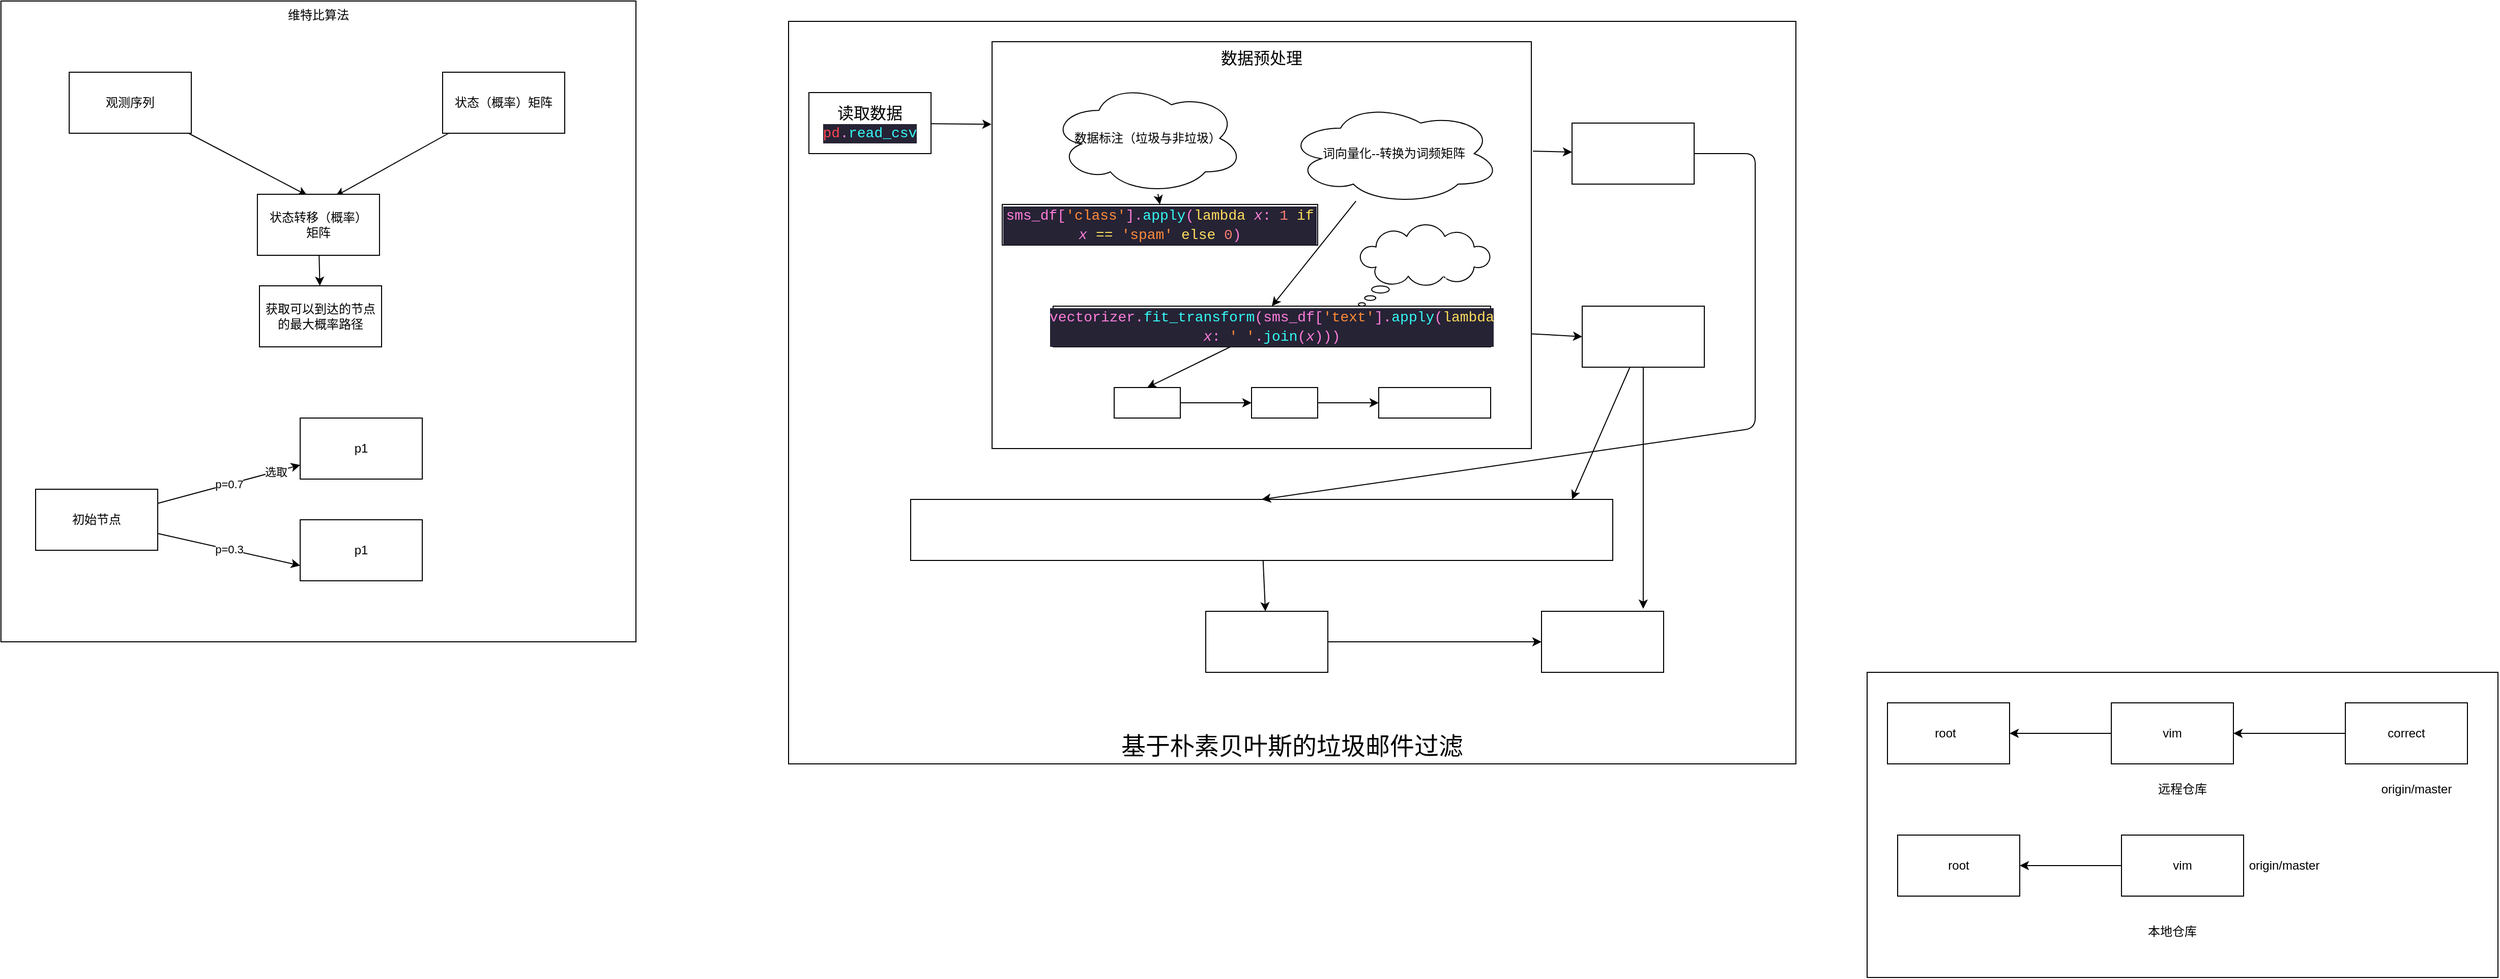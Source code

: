 <mxfile>
    <diagram id="OnFBUa8Khot8sXU7OdUL" name="Page-1">
        <mxGraphModel dx="705" dy="456" grid="1" gridSize="10" guides="1" tooltips="1" connect="1" arrows="1" fold="1" page="1" pageScale="1" pageWidth="3300" pageHeight="4681" math="0" shadow="0">
            <root>
                <mxCell id="0"/>
                <mxCell id="1" parent="0"/>
                <mxCell id="2" value="维特比算法" style="whiteSpace=wrap;html=1;verticalAlign=top;" parent="1" vertex="1">
                    <mxGeometry x="345.93" y="1510" width="624.07" height="630" as="geometry"/>
                </mxCell>
                <mxCell id="3" value="" style="edgeStyle=none;html=1;entryX=0.407;entryY=0.017;entryDx=0;entryDy=0;entryPerimeter=0;" parent="1" source="4" target="8" edge="1">
                    <mxGeometry relative="1" as="geometry"/>
                </mxCell>
                <mxCell id="4" value="观测序列" style="whiteSpace=wrap;html=1;" parent="1" vertex="1">
                    <mxGeometry x="413" y="1580" width="120" height="60" as="geometry"/>
                </mxCell>
                <mxCell id="5" style="edgeStyle=none;html=1;entryX=0.64;entryY=0.03;entryDx=0;entryDy=0;entryPerimeter=0;" parent="1" source="6" target="8" edge="1">
                    <mxGeometry relative="1" as="geometry"/>
                </mxCell>
                <mxCell id="6" value="状态（概率）矩阵" style="whiteSpace=wrap;html=1;" parent="1" vertex="1">
                    <mxGeometry x="780" y="1580" width="120" height="60" as="geometry"/>
                </mxCell>
                <mxCell id="7" value="" style="edgeStyle=none;html=1;" parent="1" source="8" target="9" edge="1">
                    <mxGeometry relative="1" as="geometry"/>
                </mxCell>
                <mxCell id="8" value="状态转移（概率）&lt;br&gt;矩阵" style="whiteSpace=wrap;html=1;" parent="1" vertex="1">
                    <mxGeometry x="597.97" y="1700" width="120" height="60" as="geometry"/>
                </mxCell>
                <mxCell id="9" value="获取可以到达的节点的最大概率路径" style="whiteSpace=wrap;html=1;" parent="1" vertex="1">
                    <mxGeometry x="600" y="1790" width="120" height="60" as="geometry"/>
                </mxCell>
                <mxCell id="10" value="p=0.7" style="edgeStyle=none;html=1;" parent="1" source="13" target="14" edge="1">
                    <mxGeometry relative="1" as="geometry"/>
                </mxCell>
                <mxCell id="11" value="选取" style="edgeLabel;html=1;align=center;verticalAlign=middle;resizable=0;points=[];" parent="10" vertex="1" connectable="0">
                    <mxGeometry x="0.648" relative="1" as="geometry">
                        <mxPoint as="offset"/>
                    </mxGeometry>
                </mxCell>
                <mxCell id="12" value="p=0.3" style="edgeStyle=none;html=1;entryX=0;entryY=0.75;entryDx=0;entryDy=0;" parent="1" source="13" target="15" edge="1">
                    <mxGeometry relative="1" as="geometry"/>
                </mxCell>
                <mxCell id="13" value="初始节点" style="whiteSpace=wrap;html=1;" parent="1" vertex="1">
                    <mxGeometry x="380" y="1990" width="120" height="60" as="geometry"/>
                </mxCell>
                <mxCell id="14" value="p1" style="whiteSpace=wrap;html=1;" parent="1" vertex="1">
                    <mxGeometry x="640" y="1920" width="120" height="60" as="geometry"/>
                </mxCell>
                <mxCell id="15" value="p1" style="whiteSpace=wrap;html=1;" parent="1" vertex="1">
                    <mxGeometry x="640" y="2020" width="120" height="60" as="geometry"/>
                </mxCell>
                <mxCell id="16" value="基于朴素贝叶斯的垃圾邮件过滤" style="whiteSpace=wrap;html=1;verticalAlign=bottom;fontSize=24;" parent="1" vertex="1">
                    <mxGeometry x="1120" y="1530" width="990" height="730" as="geometry"/>
                </mxCell>
                <mxCell id="19" value="" style="edgeStyle=none;html=1;entryX=-0.001;entryY=0.203;entryDx=0;entryDy=0;entryPerimeter=0;" parent="1" source="17" target="18" edge="1">
                    <mxGeometry relative="1" as="geometry"/>
                </mxCell>
                <mxCell id="17" value="读取数据&lt;br&gt;&lt;div style=&quot;color: rgb(187, 187, 187); background-color: rgb(38, 35, 53); font-family: Consolas, &amp;quot;Courier New&amp;quot;, monospace; font-size: 14px; line-height: 19px;&quot;&gt;&lt;span style=&quot;color: #fe4450;&quot;&gt;pd&lt;/span&gt;&lt;span style=&quot;color: #ff7edb;&quot;&gt;.&lt;/span&gt;&lt;span style=&quot;color: #36f9f6;&quot;&gt;read_csv&lt;/span&gt;&lt;/div&gt;" style="whiteSpace=wrap;html=1;fontSize=16;" parent="1" vertex="1">
                    <mxGeometry x="1140" y="1600" width="120" height="60" as="geometry"/>
                </mxCell>
                <mxCell id="18" value="数据预处理" style="whiteSpace=wrap;html=1;fontSize=16;verticalAlign=top;" parent="1" vertex="1">
                    <mxGeometry x="1320" y="1550" width="530" height="400" as="geometry"/>
                </mxCell>
                <mxCell id="23" style="edgeStyle=none;html=1;entryX=0.5;entryY=0;entryDx=0;entryDy=0;" parent="1" source="20" target="22" edge="1">
                    <mxGeometry relative="1" as="geometry"/>
                </mxCell>
                <mxCell id="20" value="数据标注（垃圾与非垃圾）" style="ellipse;shape=cloud;whiteSpace=wrap;html=1;" parent="1" vertex="1">
                    <mxGeometry x="1377.5" y="1590" width="190" height="110" as="geometry"/>
                </mxCell>
                <mxCell id="25" style="edgeStyle=none;html=1;entryX=0.5;entryY=0;entryDx=0;entryDy=0;" parent="1" source="21" target="24" edge="1">
                    <mxGeometry relative="1" as="geometry"/>
                </mxCell>
                <mxCell id="21" value="词向量化--转换为词频矩阵" style="ellipse;shape=cloud;whiteSpace=wrap;html=1;" parent="1" vertex="1">
                    <mxGeometry x="1610" y="1610" width="210" height="100" as="geometry"/>
                </mxCell>
                <mxCell id="22" value="&lt;div style=&quot;color: rgb(187, 187, 187); background-color: rgb(38, 35, 53); font-family: Consolas, &amp;quot;Courier New&amp;quot;, monospace; font-size: 14px; line-height: 19px;&quot;&gt;&lt;span style=&quot;color: #ff7edb;&quot;&gt;sms_df&lt;/span&gt;&lt;span style=&quot;color: #ff7edb;&quot;&gt;[&lt;/span&gt;&lt;span style=&quot;color: #ff8b39;&quot;&gt;'class'&lt;/span&gt;&lt;span style=&quot;color: #ff7edb;&quot;&gt;].&lt;/span&gt;&lt;span style=&quot;color: #36f9f6;&quot;&gt;apply&lt;/span&gt;&lt;span style=&quot;color: #ff7edb;&quot;&gt;(&lt;/span&gt;&lt;span style=&quot;color: #fede5d;&quot;&gt;lambda&lt;/span&gt;&lt;span style=&quot;color: #ff7edb;&quot;&gt; &lt;/span&gt;&lt;span style=&quot;color: #ff7edb;font-style: italic;&quot;&gt;x&lt;/span&gt;&lt;span style=&quot;color: #ff7edb;&quot;&gt;: &lt;/span&gt;&lt;span style=&quot;color: #f97e72;&quot;&gt;1&lt;/span&gt;&lt;span style=&quot;color: #ff7edb;&quot;&gt; &lt;/span&gt;&lt;span style=&quot;color: #fede5d;&quot;&gt;if&lt;/span&gt;&lt;span style=&quot;color: #ff7edb;&quot;&gt; &lt;/span&gt;&lt;span style=&quot;color: #ff7edb;font-style: italic;&quot;&gt;x&lt;/span&gt;&lt;span style=&quot;color: #ff7edb;&quot;&gt; &lt;/span&gt;&lt;span style=&quot;color: #fede5d;&quot;&gt;==&lt;/span&gt;&lt;span style=&quot;color: #ff7edb;&quot;&gt; &lt;/span&gt;&lt;span style=&quot;color: #ff8b39;&quot;&gt;'spam'&lt;/span&gt;&lt;span style=&quot;color: #ff7edb;&quot;&gt; &lt;/span&gt;&lt;span style=&quot;color: #fede5d;&quot;&gt;else&lt;/span&gt;&lt;span style=&quot;color: #ff7edb;&quot;&gt; &lt;/span&gt;&lt;span style=&quot;color: #f97e72;&quot;&gt;0&lt;/span&gt;&lt;span style=&quot;color: #ff7edb;&quot;&gt;)&lt;/span&gt;&lt;/div&gt;" style="whiteSpace=wrap;html=1;" parent="1" vertex="1">
                    <mxGeometry x="1330" y="1710" width="310" height="40" as="geometry"/>
                </mxCell>
                <mxCell id="29" style="edgeStyle=none;html=1;entryX=0.5;entryY=0;entryDx=0;entryDy=0;fontColor=#FFFFFF;" parent="1" source="24" target="28" edge="1">
                    <mxGeometry relative="1" as="geometry"/>
                </mxCell>
                <mxCell id="24" value="&lt;div style=&quot;color: rgb(187, 187, 187); background-color: rgb(38, 35, 53); font-family: Consolas, &amp;quot;Courier New&amp;quot;, monospace; font-size: 14px; line-height: 19px;&quot;&gt;&lt;span style=&quot;color: #ff7edb;&quot;&gt;vectorizer&lt;/span&gt;&lt;span style=&quot;color: #ff7edb;&quot;&gt;.&lt;/span&gt;&lt;span style=&quot;color: #36f9f6;&quot;&gt;fit_transform&lt;/span&gt;&lt;span style=&quot;color: #ff7edb;&quot;&gt;(&lt;/span&gt;&lt;span style=&quot;color: #ff7edb;&quot;&gt;sms_df&lt;/span&gt;&lt;span style=&quot;color: #ff7edb;&quot;&gt;[&lt;/span&gt;&lt;span style=&quot;color: #ff8b39;&quot;&gt;'text'&lt;/span&gt;&lt;span style=&quot;color: #ff7edb;&quot;&gt;].&lt;/span&gt;&lt;span style=&quot;color: #36f9f6;&quot;&gt;apply&lt;/span&gt;&lt;span style=&quot;color: #ff7edb;&quot;&gt;(&lt;/span&gt;&lt;span style=&quot;color: #fede5d;&quot;&gt;lambda&lt;/span&gt;&lt;span style=&quot;color: #ff7edb;&quot;&gt; &lt;/span&gt;&lt;span style=&quot;color: #ff7edb;font-style: italic;&quot;&gt;x&lt;/span&gt;&lt;span style=&quot;color: #ff7edb;&quot;&gt;: &lt;/span&gt;&lt;span style=&quot;color: #ff8b39;&quot;&gt;' '&lt;/span&gt;&lt;span style=&quot;color: #ff7edb;&quot;&gt;.&lt;/span&gt;&lt;span style=&quot;color: #36f9f6;&quot;&gt;join&lt;/span&gt;&lt;span style=&quot;color: #ff7edb;&quot;&gt;(&lt;/span&gt;&lt;span style=&quot;color: #ff7edb;font-style: italic;&quot;&gt;x&lt;/span&gt;&lt;span style=&quot;color: #ff7edb;&quot;&gt;)))&lt;/span&gt;&lt;/div&gt;" style="whiteSpace=wrap;html=1;" parent="1" vertex="1">
                    <mxGeometry x="1380" y="1810" width="430" height="40" as="geometry"/>
                </mxCell>
                <mxCell id="27" value="将列表中的所有词合并为一个字符串" style="whiteSpace=wrap;html=1;shape=mxgraph.basic.cloud_callout;labelBackgroundColor=none;fontColor=#FFFFFF;rotation=0;" parent="1" vertex="1">
                    <mxGeometry x="1680" y="1730" width="130" height="80" as="geometry"/>
                </mxCell>
                <mxCell id="31" value="" style="edgeStyle=none;html=1;fontColor=#FFFFFF;" parent="1" source="28" target="30" edge="1">
                    <mxGeometry relative="1" as="geometry"/>
                </mxCell>
                <mxCell id="28" value="分词" style="whiteSpace=wrap;html=1;labelBackgroundColor=none;fontColor=#FFFFFF;" parent="1" vertex="1">
                    <mxGeometry x="1440" y="1890" width="65" height="30" as="geometry"/>
                </mxCell>
                <mxCell id="33" value="" style="edgeStyle=none;html=1;fontColor=#FFFFFF;" parent="1" source="30" target="32" edge="1">
                    <mxGeometry relative="1" as="geometry"/>
                </mxCell>
                <mxCell id="30" value="建立文本词汇表" style="whiteSpace=wrap;html=1;labelBackgroundColor=none;fontColor=#FFFFFF;" parent="1" vertex="1">
                    <mxGeometry x="1575" y="1890" width="65" height="30" as="geometry"/>
                </mxCell>
                <mxCell id="32" value="计算出现次数，生成向量表示" style="whiteSpace=wrap;html=1;labelBackgroundColor=none;fontColor=#FFFFFF;" parent="1" vertex="1">
                    <mxGeometry x="1700" y="1890" width="110" height="30" as="geometry"/>
                </mxCell>
                <mxCell id="45" value="" style="edgeStyle=none;html=1;fontColor=#FFFFFF;" parent="1" source="36" target="44" edge="1">
                    <mxGeometry relative="1" as="geometry"/>
                </mxCell>
                <mxCell id="36" value="朴素贝叶斯分类器（学习&amp;amp;训练）" style="whiteSpace=wrap;html=1;labelBackgroundColor=none;fontColor=#FFFFFF;fontSize=18;" parent="1" vertex="1">
                    <mxGeometry x="1240" y="2000" width="690" height="60" as="geometry"/>
                </mxCell>
                <mxCell id="39" style="edgeStyle=none;html=1;fontColor=#FFFFFF;exitX=1.003;exitY=0.269;exitDx=0;exitDy=0;exitPerimeter=0;" parent="1" source="18" target="37" edge="1">
                    <mxGeometry relative="1" as="geometry"/>
                </mxCell>
                <mxCell id="42" style="edgeStyle=none;html=1;entryX=0.5;entryY=0;entryDx=0;entryDy=0;fontColor=#FFFFFF;" parent="1" source="37" target="36" edge="1">
                    <mxGeometry relative="1" as="geometry">
                        <Array as="points">
                            <mxPoint x="2070" y="1660"/>
                            <mxPoint x="2070" y="1930"/>
                        </Array>
                    </mxGeometry>
                </mxCell>
                <mxCell id="37" value="训练集" style="whiteSpace=wrap;html=1;labelBackgroundColor=none;fontColor=#FFFFFF;" parent="1" vertex="1">
                    <mxGeometry x="1890" y="1630" width="120" height="60" as="geometry"/>
                </mxCell>
                <mxCell id="43" style="edgeStyle=none;html=1;fontColor=#FFFFFF;entryX=0.942;entryY=0;entryDx=0;entryDy=0;entryPerimeter=0;" parent="1" source="38" target="36" edge="1">
                    <mxGeometry relative="1" as="geometry"/>
                </mxCell>
                <mxCell id="46" style="edgeStyle=none;html=1;entryX=0.833;entryY=-0.042;entryDx=0;entryDy=0;entryPerimeter=0;fontColor=#FFFFFF;" parent="1" source="38" target="48" edge="1">
                    <mxGeometry relative="1" as="geometry"/>
                </mxCell>
                <mxCell id="38" value="测试集" style="whiteSpace=wrap;html=1;labelBackgroundColor=none;fontColor=#FFFFFF;" parent="1" vertex="1">
                    <mxGeometry x="1900" y="1810" width="120" height="60" as="geometry"/>
                </mxCell>
                <mxCell id="41" style="edgeStyle=none;html=1;fontColor=#FFFFFF;exitX=1.001;exitY=0.718;exitDx=0;exitDy=0;exitPerimeter=0;entryX=0;entryY=0.5;entryDx=0;entryDy=0;" parent="1" source="18" target="38" edge="1">
                    <mxGeometry relative="1" as="geometry"/>
                </mxCell>
                <mxCell id="47" style="edgeStyle=none;html=1;fontColor=#FFFFFF;" parent="1" source="44" edge="1">
                    <mxGeometry relative="1" as="geometry">
                        <mxPoint x="1860" y="2140" as="targetPoint"/>
                    </mxGeometry>
                </mxCell>
                <mxCell id="44" value="预测结果" style="whiteSpace=wrap;html=1;fontColor=#FFFFFF;labelBackgroundColor=none;" parent="1" vertex="1">
                    <mxGeometry x="1530" y="2110" width="120" height="60" as="geometry"/>
                </mxCell>
                <mxCell id="48" value="准确度和误差" style="whiteSpace=wrap;html=1;fontColor=#FFFFFF;labelBackgroundColor=none;" parent="1" vertex="1">
                    <mxGeometry x="1860" y="2110" width="120" height="60" as="geometry"/>
                </mxCell>
                <mxCell id="49" value="" style="whiteSpace=wrap;html=1;" vertex="1" parent="1">
                    <mxGeometry x="2180" y="2170" width="620" height="300" as="geometry"/>
                </mxCell>
                <mxCell id="52" value="" style="edgeStyle=none;html=1;" edge="1" parent="1" source="50" target="51">
                    <mxGeometry relative="1" as="geometry"/>
                </mxCell>
                <mxCell id="50" value="correct" style="whiteSpace=wrap;html=1;" vertex="1" parent="1">
                    <mxGeometry x="2650" y="2200" width="120" height="60" as="geometry"/>
                </mxCell>
                <mxCell id="54" value="" style="edgeStyle=none;html=1;" edge="1" parent="1" source="51" target="53">
                    <mxGeometry relative="1" as="geometry"/>
                </mxCell>
                <mxCell id="51" value="vim" style="whiteSpace=wrap;html=1;" vertex="1" parent="1">
                    <mxGeometry x="2420" y="2200" width="120" height="60" as="geometry"/>
                </mxCell>
                <mxCell id="53" value="root&lt;span style=&quot;white-space: pre;&quot;&gt;&#9;&lt;/span&gt;" style="whiteSpace=wrap;html=1;" vertex="1" parent="1">
                    <mxGeometry x="2200" y="2200" width="120" height="60" as="geometry"/>
                </mxCell>
                <mxCell id="57" value="" style="edgeStyle=none;html=1;" edge="1" source="58" target="59" parent="1">
                    <mxGeometry relative="1" as="geometry"/>
                </mxCell>
                <mxCell id="58" value="vim" style="whiteSpace=wrap;html=1;" vertex="1" parent="1">
                    <mxGeometry x="2430" y="2330" width="120" height="60" as="geometry"/>
                </mxCell>
                <mxCell id="59" value="root" style="whiteSpace=wrap;html=1;" vertex="1" parent="1">
                    <mxGeometry x="2210" y="2330" width="120" height="60" as="geometry"/>
                </mxCell>
                <mxCell id="60" value="origin/master" style="text;strokeColor=none;align=center;fillColor=none;html=1;verticalAlign=middle;whiteSpace=wrap;rounded=0;" vertex="1" parent="1">
                    <mxGeometry x="2560" y="2345" width="60" height="30" as="geometry"/>
                </mxCell>
                <mxCell id="61" value="origin/master" style="text;strokeColor=none;align=center;fillColor=none;html=1;verticalAlign=middle;whiteSpace=wrap;rounded=0;" vertex="1" parent="1">
                    <mxGeometry x="2690" y="2270" width="60" height="30" as="geometry"/>
                </mxCell>
                <mxCell id="62" value="远程仓库" style="text;strokeColor=none;align=center;fillColor=none;html=1;verticalAlign=middle;whiteSpace=wrap;rounded=0;" vertex="1" parent="1">
                    <mxGeometry x="2460" y="2270" width="60" height="30" as="geometry"/>
                </mxCell>
                <mxCell id="63" value="本地仓库" style="text;strokeColor=none;align=center;fillColor=none;html=1;verticalAlign=middle;whiteSpace=wrap;rounded=0;" vertex="1" parent="1">
                    <mxGeometry x="2450" y="2410" width="60" height="30" as="geometry"/>
                </mxCell>
            </root>
        </mxGraphModel>
    </diagram>
</mxfile>